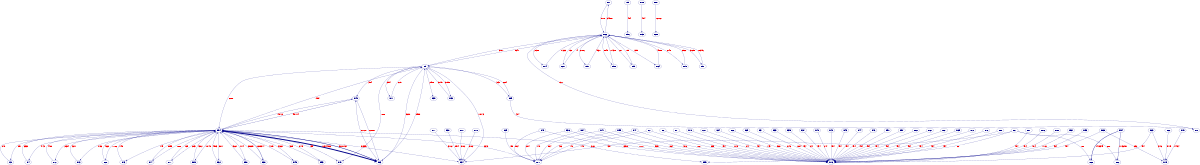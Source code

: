 // IP Conversations using circo
digraph {
	graph [nodesep=0.8 ranksep=3 size="8!"]
	"52.239.177.100" [label=D1 color=darkblue fontcolor=darkblue]
	"10.0.13.5" [label=D2 color=darkblue fontcolor=darkblue]
	"172.217.17.130" [label=D3 color=darkblue fontcolor=darkblue]
	"62.4.254.244" [label=D4 color=darkblue fontcolor=darkblue]
	"192.169.247.21" [label=D5 color=darkblue fontcolor=darkblue]
	"10.0.13.26" [label=D6 color=darkblue fontcolor=darkblue]
	"10.0.8.243" [label=D7 color=darkblue fontcolor=darkblue]
	"224.0.0.251" [label=D8 color=darkblue fontcolor=darkblue]
	"172.22.1.250" [label=D9 color=darkblue fontcolor=darkblue]
	"10.0.8.6" [label=D10 color=darkblue fontcolor=darkblue]
	"172.22.1.51" [label=D11 color=darkblue fontcolor=darkblue]
	"93.184.220.29" [label=D12 color=darkblue fontcolor=darkblue]
	"54.186.225.209" [label=D13 color=darkblue fontcolor=darkblue]
	"5.45.62.118" [label=D14 color=darkblue fontcolor=darkblue]
	"0.0.0.0" [label=D15 color=darkblue fontcolor=darkblue]
	"10.0.15.255" [label=D16 color=darkblue fontcolor=darkblue]
	"10.0.9.68" [label=D17 color=darkblue fontcolor=darkblue]
	"169.254.28.66" [label=D18 color=darkblue fontcolor=darkblue]
	"255.255.255.255" [label=D19 color=darkblue fontcolor=darkblue]
	"34.223.135.139" [label=D20 color=darkblue fontcolor=darkblue]
	"10.0.13.25" [label=D21 color=darkblue fontcolor=darkblue]
	"172.20.1.3" [label=D22 color=darkblue fontcolor=darkblue]
	"10.0.13.16" [label=D23 color=darkblue fontcolor=darkblue]
	"10.0.9.253" [label=D24 color=darkblue fontcolor=darkblue]
	"10.0.13.35" [label=D25 color=darkblue fontcolor=darkblue]
	"10.0.8.35" [label=D26 color=darkblue fontcolor=darkblue]
	"52.25.91.198" [label=D27 color=darkblue fontcolor=darkblue]
	"10.255.255.255" [label=D28 color=darkblue fontcolor=darkblue]
	"10.0.8.241" [label=D29 color=darkblue fontcolor=darkblue]
	"172.22.1.17" [label=D30 color=darkblue fontcolor=darkblue]
	"10.0.8.253" [label=D31 color=darkblue fontcolor=darkblue]
	"172.217.20.68" [label=D32 color=darkblue fontcolor=darkblue]
	"10.0.13.9" [label=D33 color=darkblue fontcolor=darkblue]
	"239.255.255.250" [label=D34 color=darkblue fontcolor=darkblue]
	"10.0.8.5" [label=D35 color=darkblue fontcolor=darkblue]
	"10.0.13.32" [label=D36 color=darkblue fontcolor=darkblue]
	"10.0.8.1" [label=D37 color=darkblue fontcolor=darkblue]
	"137.117.248.23" [label=D38 color=darkblue fontcolor=darkblue]
	"224.0.0.1" [label=D39 color=darkblue fontcolor=darkblue]
	"10.0.13.18" [label=D40 color=darkblue fontcolor=darkblue]
	"10.0.8.3" [label=D41 color=darkblue fontcolor=darkblue]
	"10.0.13.19" [label=D42 color=darkblue fontcolor=darkblue]
	"10.0.8.2" [label=D43 color=darkblue fontcolor=darkblue]
	"10.0.13.28" [label=D44 color=darkblue fontcolor=darkblue]
	"52.35.88.102" [label=D45 color=darkblue fontcolor=darkblue]
	"10.0.13.4" [label=D46 color=darkblue fontcolor=darkblue]
	"10.0.13.149" [label=D47 color=darkblue fontcolor=darkblue]
	"10.0.8.4" [label=D48 color=darkblue fontcolor=darkblue]
	"172.22.1.44" [label=D49 color=darkblue fontcolor=darkblue]
	"10.0.8.250" [label=D50 color=darkblue fontcolor=darkblue]
	"52.27.123.131" [label=D51 color=darkblue fontcolor=darkblue]
	"172.22.1.20" [label=D52 color=darkblue fontcolor=darkblue]
	"172.217.17.68" [label=D53 color=darkblue fontcolor=darkblue]
	"172.22.1.14" [label=D54 color=darkblue fontcolor=darkblue]
	"10.0.8.30" [label=D55 color=darkblue fontcolor=darkblue]
	"192.169.247.255" [label=D56 color=darkblue fontcolor=darkblue]
	"10.0.13.10" [label=D57 color=darkblue fontcolor=darkblue]
	"40.126.9.7" [label=D58 color=darkblue fontcolor=darkblue]
	"17.252.76.16" [label=D59 color=darkblue fontcolor=darkblue]
	"10.0.13.15" [label=D60 color=darkblue fontcolor=darkblue]
	"172.22.1.65" [label=D61 color=darkblue fontcolor=darkblue]
	"10.0.13.50" [label=D62 color=darkblue fontcolor=darkblue]
	"172.22.1.16" [label=D63 color=darkblue fontcolor=darkblue]
	"69.94.69.152" [label=D64 color=darkblue fontcolor=darkblue]
	"10.0.13.27" [label=D65 color=darkblue fontcolor=darkblue]
	"172.22.1.30" [label=D66 color=darkblue fontcolor=darkblue]
	"10.0.13.37" [label=D67 color=darkblue fontcolor=darkblue]
	"239.192.6.105" [label=D68 color=darkblue fontcolor=darkblue]
	"10.0.13.39" [label=D69 color=darkblue fontcolor=darkblue]
	"10.0.8.41" [label=D70 color=darkblue fontcolor=darkblue]
	"224.0.0.252" [label=D71 color=darkblue fontcolor=darkblue]
	"10.0.13.40" [label=D72 color=darkblue fontcolor=darkblue]
	"54.191.170.25" [label=D73 color=darkblue fontcolor=darkblue]
	"52.42.239.171" [label=D74 color=darkblue fontcolor=darkblue]
	"52.142.84.61" [label=D75 color=darkblue fontcolor=darkblue]
	"10.0.8.31" [label=D76 color=darkblue fontcolor=darkblue]
	"54.69.207.70" [label=D77 color=darkblue fontcolor=darkblue]
	"10.0.9.69" [label=D78 color=darkblue fontcolor=darkblue]
	"172.22.1.255" [label=D79 color=darkblue fontcolor=darkblue]
	"10.0.13.17" [label=D80 color=darkblue fontcolor=darkblue]
	"10.0.13.100" [label=D81 color=darkblue fontcolor=darkblue]
	"239.192.4.63" [label=D82 color=darkblue fontcolor=darkblue]
	"169.254.255.255" [label=D83 color=darkblue fontcolor=darkblue]
	"10.0.13.3" [label=D84 color=darkblue fontcolor=darkblue]
	"172.22.1.41" [label=D85 color=darkblue fontcolor=darkblue]
	"10.0.13.47" [label=D86 color=darkblue fontcolor=darkblue]
	"10.0.11.111" [label=D87 color=darkblue fontcolor=darkblue]
	"10.0.8.242" [label=D88 color=darkblue fontcolor=darkblue]
	"52.43.139.170" [label=D89 color=darkblue fontcolor=darkblue]
	"35.161.81.202" [label=D90 color=darkblue fontcolor=darkblue]
	"131.253.14.229" [label=D91 color=darkblue fontcolor=darkblue]
	"10.0.8.244" [label=D92 color=darkblue fontcolor=darkblue]
	"10.0.13.52" [label=D93 color=darkblue fontcolor=darkblue]
	"195.238.11.234" [label=D94 color=darkblue fontcolor=darkblue]
	"224.0.0.2" [label=D95 color=darkblue fontcolor=darkblue]
	"54.191.170.25" -> "172.22.1.14" [label=145 color=darkblue fontcolor=red labeldistance=0 penwidth=1.0000927146728322]
	"10.0.13.35" -> "224.0.0.252" [label=158 color=darkblue fontcolor=red labeldistance=0 penwidth=1.0001010270228103]
	"172.217.17.130" -> "172.22.1.14" [label=240 color=darkblue fontcolor=red labeldistance=0 penwidth=1.0001534587688259]
	"10.0.8.30" -> "10.0.15.255" [label=576 color=darkblue fontcolor=red labeldistance=0 penwidth=1.000368301045182]
	"172.22.1.41" -> "224.0.0.251" [label=424 color=darkblue fontcolor=red labeldistance=0 penwidth=1.0002711104915925]
	"172.22.1.14" -> "224.0.0.2" [label=360 color=darkblue fontcolor=red labeldistance=0 penwidth=1.0002301881532387]
	"172.22.1.14" -> "172.217.20.68" [label=3017 color=darkblue fontcolor=red labeldistance=0 penwidth=1.0019291046064487]
	"169.254.28.66" -> "169.254.255.255" [label=494 color=darkblue fontcolor=red labeldistance=0 penwidth=1.0003158692991665]
	"10.0.13.28" -> "10.0.15.255" [label=494 color=darkblue fontcolor=red labeldistance=0 penwidth=1.0003158692991665]
	"172.22.1.44" -> "172.22.1.14" [label=491114 color=darkblue fontcolor=red labeldistance=0 penwidth=1.3140239574714598]
	"172.22.1.14" -> "172.22.1.16" [label=10947566 color=darkblue fontcolor=red labeldistance=0 penwidth=8.0]
	"10.0.13.47" -> "10.0.15.255" [label=494 color=darkblue fontcolor=red labeldistance=0 penwidth=1.0003158692991665]
	"10.0.8.3" -> "224.0.0.252" [label=864 color=darkblue fontcolor=red labeldistance=0 penwidth=1.000552451567773]
	"93.184.220.29" -> "172.22.1.14" [label=4400 color=darkblue fontcolor=red labeldistance=0 penwidth=1.0028134107618076]
	"10.0.8.5" -> "10.0.15.255" [label=247 color=darkblue fontcolor=red labeldistance=0 penwidth=1.0001579346495832]
	"192.169.247.21" -> "192.169.247.255" [label=494 color=darkblue fontcolor=red labeldistance=0 penwidth=1.0003158692991665]
	"40.126.9.7" -> "172.22.1.30" [label=11428 color=darkblue fontcolor=red labeldistance=0 penwidth=1.0073071950422587]
	"195.238.11.234" -> "239.192.4.63" [label=1173290 color=darkblue fontcolor=red labeldistance=0 penwidth=1.7502151619821245]
	"10.0.13.3" -> "10.0.15.255" [label=535 color=darkblue fontcolor=red labeldistance=0 penwidth=1.0003420851721743]
	"172.22.1.30" -> "224.0.0.251" [label=1317 color=darkblue fontcolor=red labeldistance=0 penwidth=1.000842104993932]
	"10.0.8.244" -> "10.0.15.255" [label=1180 color=darkblue fontcolor=red labeldistance=0 penwidth=1.000754505613394]
	"172.22.1.250" -> "172.22.1.16" [label=3020 color=darkblue fontcolor=red labeldistance=0 penwidth=1.001931022841059]
	"172.22.1.14" -> "54.191.170.25" [label=149 color=darkblue fontcolor=red labeldistance=0 penwidth=1.0000952723189793]
	"52.25.91.198" -> "172.22.1.30" [label=74 color=darkblue fontcolor=red labeldistance=0 penwidth=1.0000473164537214]
	"172.22.1.250" -> "239.255.255.250" [label=18173 color=darkblue fontcolor=red labeldistance=0 penwidth=1.0116200258578025]
	"10.0.13.40" -> "10.0.15.255" [label=494 color=darkblue fontcolor=red labeldistance=0 penwidth=1.0003158692991665]
	"172.22.1.14" -> "54.69.207.70" [label=265 color=darkblue fontcolor=red labeldistance=0 penwidth=1.0001694440572453]
	"10.0.8.3" -> "10.0.15.255" [label=864 color=darkblue fontcolor=red labeldistance=0 penwidth=1.000552451567773]
	"172.22.1.65" -> "224.0.0.2" [label=60 color=darkblue fontcolor=red labeldistance=0 penwidth=1.0000383646922064]
	"10.0.13.26" -> "10.0.15.255" [label=494 color=darkblue fontcolor=red labeldistance=0 penwidth=1.0003158692991665]
	"172.22.1.30" -> "17.252.76.16" [label=201 color=darkblue fontcolor=red labeldistance=0 penwidth=1.0001285217188918]
	"172.22.1.16" -> "172.22.1.250" [label=2988 color=darkblue fontcolor=red labeldistance=0 penwidth=1.0019105616718822]
	"172.22.1.30" -> "5.45.62.118" [label=2138 color=darkblue fontcolor=red labeldistance=0 penwidth=1.0013670618656239]
	"172.22.1.250" -> "172.22.1.51" [label=354 color=darkblue fontcolor=red labeldistance=0 penwidth=1.0002263516840182]
	"172.22.1.20" -> "172.22.1.250" [label=3048 color=darkblue fontcolor=red labeldistance=0 penwidth=1.0019489263640886]
	"172.22.1.14" -> "52.43.139.170" [label=10740 color=darkblue fontcolor=red labeldistance=0 penwidth=1.0068672799049578]
	"10.0.13.18" -> "10.0.15.255" [label=247 color=darkblue fontcolor=red labeldistance=0 penwidth=1.0001579346495832]
	"10.0.8.250" -> "10.0.15.255" [label=494 color=darkblue fontcolor=red labeldistance=0 penwidth=1.0003158692991665]
	"10.0.13.10" -> "10.0.15.255" [label=494 color=darkblue fontcolor=red labeldistance=0 penwidth=1.0003158692991665]
	"10.0.13.5" -> "10.0.15.255" [label=535 color=darkblue fontcolor=red labeldistance=0 penwidth=1.0003420851721743]
	"54.186.225.209" -> "172.22.1.14" [label=4221 color=darkblue fontcolor=red labeldistance=0 penwidth=1.002698956096725]
	"172.22.1.250" -> "172.22.1.41" [label=342 color=darkblue fontcolor=red labeldistance=0 penwidth=1.000218678745577]
	"172.22.1.51" -> "172.22.1.250" [label=679 color=darkblue fontcolor=red labeldistance=0 penwidth=1.0004341604334699]
	"10.0.13.3" -> "224.0.0.252" [label=140 color=darkblue fontcolor=red labeldistance=0 penwidth=1.0000895176151485]
	"172.22.1.250" -> "224.0.0.1" [label=2400 color=darkblue fontcolor=red labeldistance=0 penwidth=1.0015345876882586]
	"172.217.17.68" -> "172.22.1.14" [label=7309 color=darkblue fontcolor=red labeldistance=0 penwidth=1.0046734589222845]
	"10.0.13.39" -> "10.0.15.255" [label=494 color=darkblue fontcolor=red labeldistance=0 penwidth=1.0003158692991665]
	"172.22.1.14" -> "93.184.220.29" [label=2634 color=darkblue fontcolor=red labeldistance=0 penwidth=1.001684209987864]
	"172.22.1.30" -> "52.239.177.100" [label=34988 color=darkblue fontcolor=red labeldistance=0 penwidth=1.0223717308486653]
	"52.35.88.102" -> "172.22.1.14" [label=4109 color=darkblue fontcolor=red labeldistance=0 penwidth=1.0026273420046063]
	"10.0.8.2" -> "10.0.15.255" [label=494 color=darkblue fontcolor=red labeldistance=0 penwidth=1.0003158692991665]
	"172.22.1.250" -> "172.22.1.14" [label=8288 color=darkblue fontcolor=red labeldistance=0 penwidth=1.005299442816787]
	"172.22.1.14" -> "172.217.17.130" [label=291 color=darkblue fontcolor=red labeldistance=0 penwidth=1.0001860687572013]
	"172.22.1.14" -> "172.217.17.68" [label=2748 color=darkblue fontcolor=red labeldistance=0 penwidth=1.0017571029030563]
	"172.22.1.14" -> "34.223.135.139" [label=1786 color=darkblue fontcolor=red labeldistance=0 penwidth=1.0011419890046793]
	"35.161.81.202" -> "172.22.1.14" [label=4602 color=darkblue fontcolor=red labeldistance=0 penwidth=1.0029425718922362]
	"172.22.1.14" -> "35.161.81.202" [label=2174 color=darkblue fontcolor=red labeldistance=0 penwidth=1.0013900806809477]
	"10.0.13.25" -> "10.0.15.255" [label=494 color=darkblue fontcolor=red labeldistance=0 penwidth=1.0003158692991665]
	"137.117.248.23" -> "172.22.1.14" [label=38689 color=darkblue fontcolor=red labeldistance=0 penwidth=1.0247381929462678]
	"0.0.0.0" -> "255.255.255.255" [label=14464 color=darkblue fontcolor=red labeldistance=0 penwidth=1.009248448467906]
	"52.142.84.61" -> "172.22.1.30" [label=6960 color=darkblue fontcolor=red labeldistance=0 penwidth=1.0044503042959503]
	"172.22.1.250" -> "172.22.1.255" [label=1008 color=darkblue fontcolor=red labeldistance=0 penwidth=1.0006445268290687]
	"10.0.13.15" -> "10.0.15.255" [label=494 color=darkblue fontcolor=red labeldistance=0 penwidth=1.0003158692991665]
	"10.0.13.100" -> "10.0.15.255" [label=494 color=darkblue fontcolor=red labeldistance=0 penwidth=1.0003158692991665]
	"172.20.1.3" -> "255.255.255.255" [label=5775 color=darkblue fontcolor=red labeldistance=0 penwidth=1.0036926016248726]
	"172.22.1.30" -> "52.142.84.61" [label=6148 color=darkblue fontcolor=red labeldistance=0 penwidth=1.0039311021280894]
	"5.45.62.118" -> "172.22.1.30" [label=17323 color=darkblue fontcolor=red labeldistance=0 penwidth=1.0110765260515442]
	"172.22.1.14" -> "172.22.1.250" [label=1987 color=darkblue fontcolor=red labeldistance=0 penwidth=1.0012705107235709]
	"10.0.9.253" -> "10.0.15.255" [label=749 color=darkblue fontcolor=red labeldistance=0 penwidth=1.0004789192410442]
	"62.4.254.244" -> "172.22.1.14" [label=6332 color=darkblue fontcolor=red labeldistance=0 penwidth=1.004048753850856]
	"10.0.9.69" -> "239.255.255.250" [label=3102 color=darkblue fontcolor=red labeldistance=0 penwidth=1.0019834545870745]
	"54.69.207.70" -> "172.22.1.14" [label=265 color=darkblue fontcolor=red labeldistance=0 penwidth=1.0001694440572453]
	"172.22.1.250" -> "172.22.1.20" [label=3099 color=darkblue fontcolor=red labeldistance=0 penwidth=1.001981536352464]
	"10.0.8.41" -> "239.255.255.250" [label=3102 color=darkblue fontcolor=red labeldistance=0 penwidth=1.0019834545870745]
	"172.22.1.30" -> "52.27.123.131" [label=2706 color=darkblue fontcolor=red labeldistance=0 penwidth=1.0017302476185117]
	"172.22.1.250" -> "172.22.1.44" [label=354 color=darkblue fontcolor=red labeldistance=0 penwidth=1.0002263516840182]
	"10.0.13.52" -> "10.0.15.255" [label=494 color=darkblue fontcolor=red labeldistance=0 penwidth=1.0003158692991665]
	"10.0.8.1" -> "10.0.15.255" [label=494 color=darkblue fontcolor=red labeldistance=0 penwidth=1.0003158692991665]
	"172.22.1.65" -> "239.255.255.250" [label=420 color=darkblue fontcolor=red labeldistance=0 penwidth=1.0002685528454454]
	"172.22.1.65" -> "239.192.4.63" [label=600 color=darkblue fontcolor=red labeldistance=0 penwidth=1.0003836469220646]
	"172.22.1.30" -> "52.25.91.198" [label=138 color=darkblue fontcolor=red labeldistance=0 penwidth=1.0000882387920749]
	"10.0.13.32" -> "10.0.15.255" [label=1070 color=darkblue fontcolor=red labeldistance=0 penwidth=1.0006841703443488]
	"10.0.8.243" -> "10.0.15.255" [label=1073 color=darkblue fontcolor=red labeldistance=0 penwidth=1.000686088578959]
	"172.22.1.14" -> "52.42.239.171" [label=2000 color=darkblue fontcolor=red labeldistance=0 penwidth=1.001278823073549]
	"172.22.1.16" -> "172.22.1.44" [label=60120 color=darkblue fontcolor=red labeldistance=0 penwidth=1.0384414215908815]
	"10.0.11.111" -> "10.255.255.255" [label=12702 color=darkblue fontcolor=red labeldistance=0 penwidth=1.0081218053401093]
	"10.0.8.6" -> "10.0.15.255" [label=247 color=darkblue fontcolor=red labeldistance=0 penwidth=1.0001579346495832]
	"52.42.239.171" -> "172.22.1.14" [label=5059 color=darkblue fontcolor=red labeldistance=0 penwidth=1.003234782964542]
	"172.22.1.65" -> "239.192.6.105" [label=180 color=darkblue fontcolor=red labeldistance=0 penwidth=1.0001150940766195]
	"10.0.13.149" -> "224.0.0.252" [label=140 color=darkblue fontcolor=red labeldistance=0 penwidth=1.0000895176151485]
	"172.22.1.30" -> "40.126.9.7" [label=3049 color=darkblue fontcolor=red labeldistance=0 penwidth=1.0019495657756254]
	"10.0.13.37" -> "10.0.15.255" [label=494 color=darkblue fontcolor=red labeldistance=0 penwidth=1.0003158692991665]
	"172.22.1.30" -> "131.253.14.229" [label=3615 color=darkblue fontcolor=red labeldistance=0 penwidth=1.0023114727054396]
	"10.0.13.27" -> "10.0.15.255" [label=494 color=darkblue fontcolor=red labeldistance=0 penwidth=1.0003158692991665]
	"172.22.1.250" -> "172.22.1.30" [label=5647 color=darkblue fontcolor=red labeldistance=0 penwidth=1.0036107569481654]
	"10.0.13.19" -> "10.0.15.255" [label=494 color=darkblue fontcolor=red labeldistance=0 penwidth=1.0003158692991665]
	"172.22.1.14" -> "137.117.248.23" [label=1688374 color=darkblue fontcolor=red labeldistance=0 penwidth=2.079565813990069]
	"131.253.14.229" -> "172.22.1.30" [label=10346 color=darkblue fontcolor=red labeldistance=0 penwidth=1.0066153517594687]
	"10.0.13.32" -> "224.0.0.252" [label=284 color=darkblue fontcolor=red labeldistance=0 penwidth=1.000181592876444]
	"10.0.8.4" -> "224.0.0.252" [label=864 color=darkblue fontcolor=red labeldistance=0 penwidth=1.000552451567773]
	"172.22.1.14" -> "172.22.1.44" [label=75712 color=darkblue fontcolor=red labeldistance=0 penwidth=1.048411126272269]
	"10.0.13.50" -> "10.0.15.255" [label=494 color=darkblue fontcolor=red labeldistance=0 penwidth=1.0003158692991665]
	"10.0.13.149" -> "10.0.15.255" [label=782 color=darkblue fontcolor=red labeldistance=0 penwidth=1.0005000198217577]
	"52.239.177.100" -> "172.22.1.30" [label=9110 color=darkblue fontcolor=red labeldistance=0 penwidth=1.0058250391000154]
	"52.43.139.170" -> "172.22.1.14" [label=4202 color=darkblue fontcolor=red labeldistance=0 penwidth=1.0026868072775263]
	"172.22.1.30" -> "172.22.1.250" [label=3187 color=darkblue fontcolor=red labeldistance=0 penwidth=1.0020378045677003]
	"172.22.1.17" -> "239.255.255.250" [label=8514 color=darkblue fontcolor=red labeldistance=0 penwidth=1.005443949824098]
	"10.0.8.242" -> "10.0.15.255" [label=514 color=darkblue fontcolor=red labeldistance=0 penwidth=1.0003286575299022]
	"172.22.1.16" -> "172.22.1.14" [label=3810192 color=darkblue fontcolor=red labeldistance=0 penwidth=3.436280722125813]
	"10.0.13.16" -> "255.255.255.255" [label=346 color=darkblue fontcolor=red labeldistance=0 penwidth=1.000221236391724]
	"172.22.1.44" -> "172.22.1.16" [label=60000 color=darkblue fontcolor=red labeldistance=0 penwidth=1.0383646922064687]
	"52.27.123.131" -> "172.22.1.30" [label=4637 color=darkblue fontcolor=red labeldistance=0 penwidth=1.0029649512960233]
	"172.22.1.14" -> "54.186.225.209" [label=2136 color=darkblue fontcolor=red labeldistance=0 penwidth=1.0013657830425502]
	"10.0.9.68" -> "239.255.255.250" [label=3102 color=darkblue fontcolor=red labeldistance=0 penwidth=1.0019834545870745]
	"10.0.8.4" -> "10.0.15.255" [label=1358 color=darkblue fontcolor=red labeldistance=0 penwidth=1.0008683208669398]
	"10.0.8.35" -> "10.0.15.255" [label=508 color=darkblue fontcolor=red labeldistance=0 penwidth=1.0003248210606814]
	"172.217.20.68" -> "172.22.1.14" [label=4903 color=darkblue fontcolor=red labeldistance=0 penwidth=1.0031350347648051]
	"172.22.1.14" -> "172.22.1.255" [label=795 color=darkblue fontcolor=red labeldistance=0 penwidth=1.0005083321717356]
	"10.0.13.16" -> "10.0.15.255" [label=494 color=darkblue fontcolor=red labeldistance=0 penwidth=1.0003158692991665]
	"10.0.13.27" -> "255.255.255.255" [label=692 color=darkblue fontcolor=red labeldistance=0 penwidth=1.000442472783448]
	"10.0.8.30" -> "224.0.0.252" [label=426 color=darkblue fontcolor=red labeldistance=0 penwidth=1.0002723893146659]
	"10.0.8.31" -> "10.0.15.255" [label=494 color=darkblue fontcolor=red labeldistance=0 penwidth=1.0003158692991665]
	"195.238.11.234" -> "239.192.6.105" [label=2413345 color=darkblue fontcolor=red labeldistance=0 penwidth=2.5431206352169973]
	"10.0.13.17" -> "10.0.15.255" [label=494 color=darkblue fontcolor=red labeldistance=0 penwidth=1.0003158692991665]
	"172.22.1.14" -> "224.0.0.252" [label=2340 color=darkblue fontcolor=red labeldistance=0 penwidth=1.0014962229960522]
	"17.252.76.16" -> "172.22.1.30" [label=185 color=darkblue fontcolor=red labeldistance=0 penwidth=1.0001182911343032]
	"172.22.1.14" -> "62.4.254.244" [label=4742 color=darkblue fontcolor=red labeldistance=0 penwidth=1.0030320895073845]
	"69.94.69.152" -> "172.22.1.30" [label=4588 color=darkblue fontcolor=red labeldistance=0 penwidth=1.0029336201307213]
	"172.22.1.14" -> "239.255.255.250" [label=31335 color=darkblue fontcolor=red labeldistance=0 penwidth=1.0200359605048281]
	"10.0.8.241" -> "10.0.15.255" [label=2146 color=darkblue fontcolor=red labeldistance=0 penwidth=1.001372177157918]
	"10.0.13.9" -> "10.0.15.255" [label=494 color=darkblue fontcolor=red labeldistance=0 penwidth=1.0003158692991665]
	"172.22.1.41" -> "172.22.1.250" [label=684 color=darkblue fontcolor=red labeldistance=0 penwidth=1.0004373574911538]
	"10.0.13.5" -> "224.0.0.252" [label=140 color=darkblue fontcolor=red labeldistance=0 penwidth=1.0000895176151485]
	"172.22.1.14" -> "52.35.88.102" [label=3322 color=darkblue fontcolor=red labeldistance=0 penwidth=1.002124125125165]
	"34.223.135.139" -> "172.22.1.14" [label=4662 color=darkblue fontcolor=red labeldistance=0 penwidth=1.0029809365844427]
	"10.0.13.4" -> "10.0.15.255" [label=494 color=darkblue fontcolor=red labeldistance=0 penwidth=1.0003158692991665]
	"172.22.1.30" -> "69.94.69.152" [label=1355 color=darkblue fontcolor=red labeldistance=0 penwidth=1.0008664026323295]
	"10.0.8.253" -> "10.0.15.255" [label=1004 color=darkblue fontcolor=red labeldistance=0 penwidth=1.0006419691829216]
}
